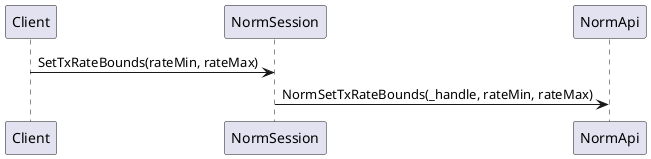 @startuml
Client -> NormSession : SetTxRateBounds(rateMin, rateMax)
NormSession -> NormApi : NormSetTxRateBounds(_handle, rateMin, rateMax)
@enduml